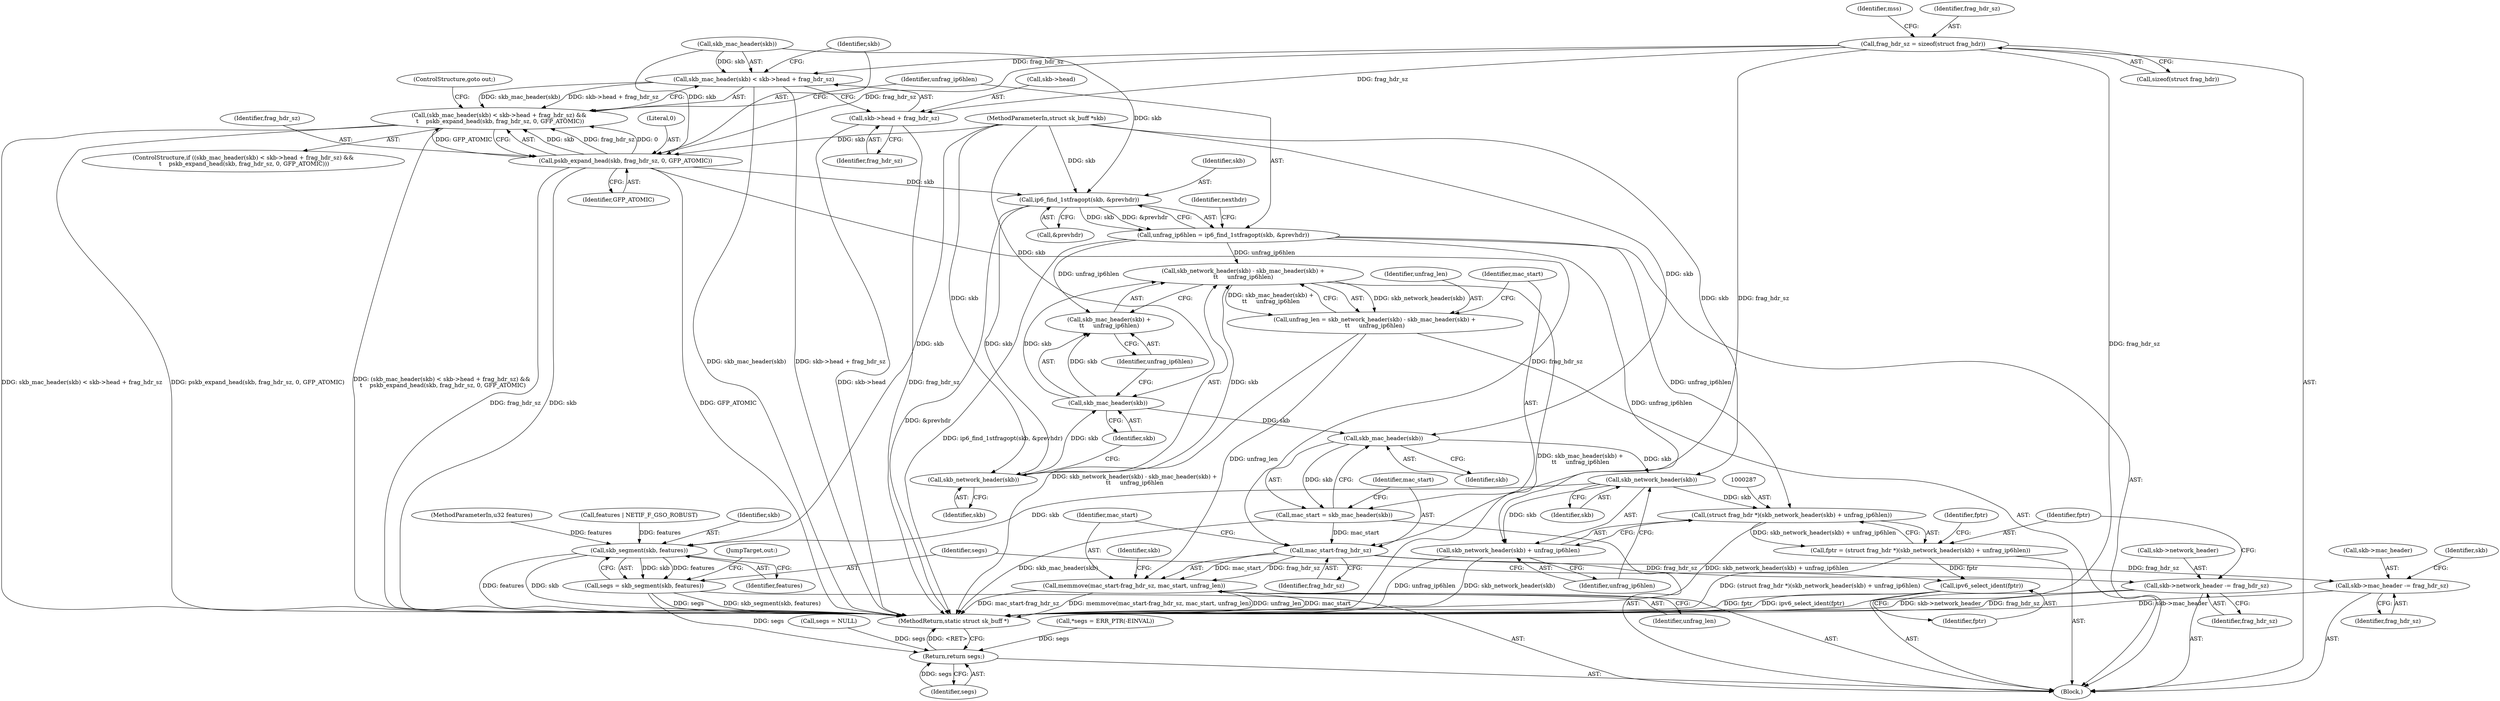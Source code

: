 digraph "0_linux_a9cf73ea7ff78f52662c8658d93c226effbbedde@API" {
"1000123" [label="(Call,frag_hdr_sz = sizeof(struct frag_hdr))"];
"1000227" [label="(Call,skb_mac_header(skb) < skb->head + frag_hdr_sz)"];
"1000226" [label="(Call,(skb_mac_header(skb) < skb->head + frag_hdr_sz) &&\n \t    pskb_expand_head(skb, frag_hdr_sz, 0, GFP_ATOMIC))"];
"1000230" [label="(Call,skb->head + frag_hdr_sz)"];
"1000235" [label="(Call,pskb_expand_head(skb, frag_hdr_sz, 0, GFP_ATOMIC))"];
"1000243" [label="(Call,ip6_find_1stfragopt(skb, &prevhdr))"];
"1000241" [label="(Call,unfrag_ip6hlen = ip6_find_1stfragopt(skb, &prevhdr))"];
"1000257" [label="(Call,skb_network_header(skb) - skb_mac_header(skb) +\n\t\t     unfrag_ip6hlen)"];
"1000255" [label="(Call,unfrag_len = skb_network_header(skb) - skb_mac_header(skb) +\n\t\t     unfrag_ip6hlen)"];
"1000268" [label="(Call,memmove(mac_start-frag_hdr_sz, mac_start, unfrag_len))"];
"1000260" [label="(Call,skb_mac_header(skb) +\n\t\t     unfrag_ip6hlen)"];
"1000286" [label="(Call,(struct frag_hdr *)(skb_network_header(skb) + unfrag_ip6hlen))"];
"1000284" [label="(Call,fptr = (struct frag_hdr *)(skb_network_header(skb) + unfrag_ip6hlen))"];
"1000302" [label="(Call,ipv6_select_ident(fptr))"];
"1000288" [label="(Call,skb_network_header(skb) + unfrag_ip6hlen)"];
"1000258" [label="(Call,skb_network_header(skb))"];
"1000261" [label="(Call,skb_mac_header(skb))"];
"1000266" [label="(Call,skb_mac_header(skb))"];
"1000264" [label="(Call,mac_start = skb_mac_header(skb))"];
"1000269" [label="(Call,mac_start-frag_hdr_sz)"];
"1000274" [label="(Call,skb->mac_header -= frag_hdr_sz)"];
"1000279" [label="(Call,skb->network_header -= frag_hdr_sz)"];
"1000289" [label="(Call,skb_network_header(skb))"];
"1000306" [label="(Call,skb_segment(skb, features))"];
"1000304" [label="(Call,segs = skb_segment(skb, features))"];
"1000310" [label="(Return,return segs;)"];
"1000290" [label="(Identifier,skb)"];
"1000268" [label="(Call,memmove(mac_start-frag_hdr_sz, mac_start, unfrag_len))"];
"1000270" [label="(Identifier,mac_start)"];
"1000256" [label="(Identifier,unfrag_len)"];
"1000130" [label="(Identifier,mss)"];
"1000123" [label="(Call,frag_hdr_sz = sizeof(struct frag_hdr))"];
"1000283" [label="(Identifier,frag_hdr_sz)"];
"1000146" [label="(Call,features | NETIF_F_GSO_ROBUST)"];
"1000242" [label="(Identifier,unfrag_ip6hlen)"];
"1000309" [label="(JumpTarget,out:)"];
"1000302" [label="(Call,ipv6_select_ident(fptr))"];
"1000311" [label="(Identifier,segs)"];
"1000286" [label="(Call,(struct frag_hdr *)(skb_network_header(skb) + unfrag_ip6hlen))"];
"1000241" [label="(Call,unfrag_ip6hlen = ip6_find_1stfragopt(skb, &prevhdr))"];
"1000240" [label="(ControlStructure,goto out;)"];
"1000278" [label="(Identifier,frag_hdr_sz)"];
"1000235" [label="(Call,pskb_expand_head(skb, frag_hdr_sz, 0, GFP_ATOMIC))"];
"1000285" [label="(Identifier,fptr)"];
"1000265" [label="(Identifier,mac_start)"];
"1000257" [label="(Call,skb_network_header(skb) - skb_mac_header(skb) +\n\t\t     unfrag_ip6hlen)"];
"1000236" [label="(Identifier,skb)"];
"1000237" [label="(Identifier,frag_hdr_sz)"];
"1000258" [label="(Call,skb_network_header(skb))"];
"1000234" [label="(Identifier,frag_hdr_sz)"];
"1000303" [label="(Identifier,fptr)"];
"1000304" [label="(Call,segs = skb_segment(skb, features))"];
"1000244" [label="(Identifier,skb)"];
"1000284" [label="(Call,fptr = (struct frag_hdr *)(skb_network_header(skb) + unfrag_ip6hlen))"];
"1000245" [label="(Call,&prevhdr)"];
"1000248" [label="(Identifier,nexthdr)"];
"1000269" [label="(Call,mac_start-frag_hdr_sz)"];
"1000305" [label="(Identifier,segs)"];
"1000271" [label="(Identifier,frag_hdr_sz)"];
"1000306" [label="(Call,skb_segment(skb, features))"];
"1000124" [label="(Identifier,frag_hdr_sz)"];
"1000226" [label="(Call,(skb_mac_header(skb) < skb->head + frag_hdr_sz) &&\n \t    pskb_expand_head(skb, frag_hdr_sz, 0, GFP_ATOMIC))"];
"1000288" [label="(Call,skb_network_header(skb) + unfrag_ip6hlen)"];
"1000273" [label="(Identifier,unfrag_len)"];
"1000261" [label="(Call,skb_mac_header(skb))"];
"1000230" [label="(Call,skb->head + frag_hdr_sz)"];
"1000275" [label="(Call,skb->mac_header)"];
"1000243" [label="(Call,ip6_find_1stfragopt(skb, &prevhdr))"];
"1000181" [label="(Call,segs = NULL)"];
"1000294" [label="(Identifier,fptr)"];
"1000312" [label="(MethodReturn,static struct sk_buff *)"];
"1000125" [label="(Call,sizeof(struct frag_hdr))"];
"1000281" [label="(Identifier,skb)"];
"1000108" [label="(Block,)"];
"1000255" [label="(Call,unfrag_len = skb_network_header(skb) - skb_mac_header(skb) +\n\t\t     unfrag_ip6hlen)"];
"1000289" [label="(Call,skb_network_header(skb))"];
"1000227" [label="(Call,skb_mac_header(skb) < skb->head + frag_hdr_sz)"];
"1000225" [label="(ControlStructure,if ((skb_mac_header(skb) < skb->head + frag_hdr_sz) &&\n \t    pskb_expand_head(skb, frag_hdr_sz, 0, GFP_ATOMIC)))"];
"1000276" [label="(Identifier,skb)"];
"1000263" [label="(Identifier,unfrag_ip6hlen)"];
"1000259" [label="(Identifier,skb)"];
"1000308" [label="(Identifier,features)"];
"1000307" [label="(Identifier,skb)"];
"1000106" [label="(MethodParameterIn,struct sk_buff *skb)"];
"1000267" [label="(Identifier,skb)"];
"1000274" [label="(Call,skb->mac_header -= frag_hdr_sz)"];
"1000231" [label="(Call,skb->head)"];
"1000238" [label="(Literal,0)"];
"1000291" [label="(Identifier,unfrag_ip6hlen)"];
"1000239" [label="(Identifier,GFP_ATOMIC)"];
"1000272" [label="(Identifier,mac_start)"];
"1000264" [label="(Call,mac_start = skb_mac_header(skb))"];
"1000279" [label="(Call,skb->network_header -= frag_hdr_sz)"];
"1000260" [label="(Call,skb_mac_header(skb) +\n\t\t     unfrag_ip6hlen)"];
"1000280" [label="(Call,skb->network_header)"];
"1000107" [label="(MethodParameterIn,u32 features)"];
"1000310" [label="(Return,return segs;)"];
"1000110" [label="(Call,*segs = ERR_PTR(-EINVAL))"];
"1000262" [label="(Identifier,skb)"];
"1000266" [label="(Call,skb_mac_header(skb))"];
"1000228" [label="(Call,skb_mac_header(skb))"];
"1000123" -> "1000108"  [label="AST: "];
"1000123" -> "1000125"  [label="CFG: "];
"1000124" -> "1000123"  [label="AST: "];
"1000125" -> "1000123"  [label="AST: "];
"1000130" -> "1000123"  [label="CFG: "];
"1000123" -> "1000312"  [label="DDG: frag_hdr_sz"];
"1000123" -> "1000227"  [label="DDG: frag_hdr_sz"];
"1000123" -> "1000230"  [label="DDG: frag_hdr_sz"];
"1000123" -> "1000235"  [label="DDG: frag_hdr_sz"];
"1000123" -> "1000269"  [label="DDG: frag_hdr_sz"];
"1000227" -> "1000226"  [label="AST: "];
"1000227" -> "1000230"  [label="CFG: "];
"1000228" -> "1000227"  [label="AST: "];
"1000230" -> "1000227"  [label="AST: "];
"1000236" -> "1000227"  [label="CFG: "];
"1000226" -> "1000227"  [label="CFG: "];
"1000227" -> "1000312"  [label="DDG: skb_mac_header(skb)"];
"1000227" -> "1000312"  [label="DDG: skb->head + frag_hdr_sz"];
"1000227" -> "1000226"  [label="DDG: skb_mac_header(skb)"];
"1000227" -> "1000226"  [label="DDG: skb->head + frag_hdr_sz"];
"1000228" -> "1000227"  [label="DDG: skb"];
"1000226" -> "1000225"  [label="AST: "];
"1000226" -> "1000235"  [label="CFG: "];
"1000235" -> "1000226"  [label="AST: "];
"1000240" -> "1000226"  [label="CFG: "];
"1000242" -> "1000226"  [label="CFG: "];
"1000226" -> "1000312"  [label="DDG: skb_mac_header(skb) < skb->head + frag_hdr_sz"];
"1000226" -> "1000312"  [label="DDG: pskb_expand_head(skb, frag_hdr_sz, 0, GFP_ATOMIC)"];
"1000226" -> "1000312"  [label="DDG: (skb_mac_header(skb) < skb->head + frag_hdr_sz) &&\n \t    pskb_expand_head(skb, frag_hdr_sz, 0, GFP_ATOMIC)"];
"1000235" -> "1000226"  [label="DDG: skb"];
"1000235" -> "1000226"  [label="DDG: frag_hdr_sz"];
"1000235" -> "1000226"  [label="DDG: 0"];
"1000235" -> "1000226"  [label="DDG: GFP_ATOMIC"];
"1000230" -> "1000234"  [label="CFG: "];
"1000231" -> "1000230"  [label="AST: "];
"1000234" -> "1000230"  [label="AST: "];
"1000230" -> "1000312"  [label="DDG: skb->head"];
"1000230" -> "1000312"  [label="DDG: frag_hdr_sz"];
"1000235" -> "1000239"  [label="CFG: "];
"1000236" -> "1000235"  [label="AST: "];
"1000237" -> "1000235"  [label="AST: "];
"1000238" -> "1000235"  [label="AST: "];
"1000239" -> "1000235"  [label="AST: "];
"1000235" -> "1000312"  [label="DDG: frag_hdr_sz"];
"1000235" -> "1000312"  [label="DDG: skb"];
"1000235" -> "1000312"  [label="DDG: GFP_ATOMIC"];
"1000228" -> "1000235"  [label="DDG: skb"];
"1000106" -> "1000235"  [label="DDG: skb"];
"1000235" -> "1000243"  [label="DDG: skb"];
"1000235" -> "1000269"  [label="DDG: frag_hdr_sz"];
"1000243" -> "1000241"  [label="AST: "];
"1000243" -> "1000245"  [label="CFG: "];
"1000244" -> "1000243"  [label="AST: "];
"1000245" -> "1000243"  [label="AST: "];
"1000241" -> "1000243"  [label="CFG: "];
"1000243" -> "1000312"  [label="DDG: &prevhdr"];
"1000243" -> "1000241"  [label="DDG: skb"];
"1000243" -> "1000241"  [label="DDG: &prevhdr"];
"1000228" -> "1000243"  [label="DDG: skb"];
"1000106" -> "1000243"  [label="DDG: skb"];
"1000243" -> "1000258"  [label="DDG: skb"];
"1000241" -> "1000108"  [label="AST: "];
"1000242" -> "1000241"  [label="AST: "];
"1000248" -> "1000241"  [label="CFG: "];
"1000241" -> "1000312"  [label="DDG: ip6_find_1stfragopt(skb, &prevhdr)"];
"1000241" -> "1000257"  [label="DDG: unfrag_ip6hlen"];
"1000241" -> "1000260"  [label="DDG: unfrag_ip6hlen"];
"1000241" -> "1000286"  [label="DDG: unfrag_ip6hlen"];
"1000241" -> "1000288"  [label="DDG: unfrag_ip6hlen"];
"1000257" -> "1000255"  [label="AST: "];
"1000257" -> "1000260"  [label="CFG: "];
"1000258" -> "1000257"  [label="AST: "];
"1000260" -> "1000257"  [label="AST: "];
"1000255" -> "1000257"  [label="CFG: "];
"1000257" -> "1000312"  [label="DDG: skb_mac_header(skb) +\n\t\t     unfrag_ip6hlen"];
"1000257" -> "1000255"  [label="DDG: skb_network_header(skb)"];
"1000257" -> "1000255"  [label="DDG: skb_mac_header(skb) +\n\t\t     unfrag_ip6hlen"];
"1000258" -> "1000257"  [label="DDG: skb"];
"1000261" -> "1000257"  [label="DDG: skb"];
"1000255" -> "1000108"  [label="AST: "];
"1000256" -> "1000255"  [label="AST: "];
"1000265" -> "1000255"  [label="CFG: "];
"1000255" -> "1000312"  [label="DDG: skb_network_header(skb) - skb_mac_header(skb) +\n\t\t     unfrag_ip6hlen"];
"1000255" -> "1000268"  [label="DDG: unfrag_len"];
"1000268" -> "1000108"  [label="AST: "];
"1000268" -> "1000273"  [label="CFG: "];
"1000269" -> "1000268"  [label="AST: "];
"1000272" -> "1000268"  [label="AST: "];
"1000273" -> "1000268"  [label="AST: "];
"1000276" -> "1000268"  [label="CFG: "];
"1000268" -> "1000312"  [label="DDG: mac_start-frag_hdr_sz"];
"1000268" -> "1000312"  [label="DDG: memmove(mac_start-frag_hdr_sz, mac_start, unfrag_len)"];
"1000268" -> "1000312"  [label="DDG: unfrag_len"];
"1000268" -> "1000312"  [label="DDG: mac_start"];
"1000269" -> "1000268"  [label="DDG: mac_start"];
"1000269" -> "1000268"  [label="DDG: frag_hdr_sz"];
"1000260" -> "1000263"  [label="CFG: "];
"1000261" -> "1000260"  [label="AST: "];
"1000263" -> "1000260"  [label="AST: "];
"1000261" -> "1000260"  [label="DDG: skb"];
"1000286" -> "1000284"  [label="AST: "];
"1000286" -> "1000288"  [label="CFG: "];
"1000287" -> "1000286"  [label="AST: "];
"1000288" -> "1000286"  [label="AST: "];
"1000284" -> "1000286"  [label="CFG: "];
"1000286" -> "1000312"  [label="DDG: skb_network_header(skb) + unfrag_ip6hlen"];
"1000286" -> "1000284"  [label="DDG: skb_network_header(skb) + unfrag_ip6hlen"];
"1000289" -> "1000286"  [label="DDG: skb"];
"1000284" -> "1000108"  [label="AST: "];
"1000285" -> "1000284"  [label="AST: "];
"1000294" -> "1000284"  [label="CFG: "];
"1000284" -> "1000312"  [label="DDG: (struct frag_hdr *)(skb_network_header(skb) + unfrag_ip6hlen)"];
"1000284" -> "1000302"  [label="DDG: fptr"];
"1000302" -> "1000108"  [label="AST: "];
"1000302" -> "1000303"  [label="CFG: "];
"1000303" -> "1000302"  [label="AST: "];
"1000305" -> "1000302"  [label="CFG: "];
"1000302" -> "1000312"  [label="DDG: fptr"];
"1000302" -> "1000312"  [label="DDG: ipv6_select_ident(fptr)"];
"1000288" -> "1000291"  [label="CFG: "];
"1000289" -> "1000288"  [label="AST: "];
"1000291" -> "1000288"  [label="AST: "];
"1000288" -> "1000312"  [label="DDG: unfrag_ip6hlen"];
"1000288" -> "1000312"  [label="DDG: skb_network_header(skb)"];
"1000289" -> "1000288"  [label="DDG: skb"];
"1000258" -> "1000259"  [label="CFG: "];
"1000259" -> "1000258"  [label="AST: "];
"1000262" -> "1000258"  [label="CFG: "];
"1000106" -> "1000258"  [label="DDG: skb"];
"1000258" -> "1000261"  [label="DDG: skb"];
"1000261" -> "1000262"  [label="CFG: "];
"1000262" -> "1000261"  [label="AST: "];
"1000263" -> "1000261"  [label="CFG: "];
"1000106" -> "1000261"  [label="DDG: skb"];
"1000261" -> "1000266"  [label="DDG: skb"];
"1000266" -> "1000264"  [label="AST: "];
"1000266" -> "1000267"  [label="CFG: "];
"1000267" -> "1000266"  [label="AST: "];
"1000264" -> "1000266"  [label="CFG: "];
"1000266" -> "1000264"  [label="DDG: skb"];
"1000106" -> "1000266"  [label="DDG: skb"];
"1000266" -> "1000289"  [label="DDG: skb"];
"1000264" -> "1000108"  [label="AST: "];
"1000265" -> "1000264"  [label="AST: "];
"1000270" -> "1000264"  [label="CFG: "];
"1000264" -> "1000312"  [label="DDG: skb_mac_header(skb)"];
"1000264" -> "1000269"  [label="DDG: mac_start"];
"1000269" -> "1000271"  [label="CFG: "];
"1000270" -> "1000269"  [label="AST: "];
"1000271" -> "1000269"  [label="AST: "];
"1000272" -> "1000269"  [label="CFG: "];
"1000269" -> "1000274"  [label="DDG: frag_hdr_sz"];
"1000269" -> "1000279"  [label="DDG: frag_hdr_sz"];
"1000274" -> "1000108"  [label="AST: "];
"1000274" -> "1000278"  [label="CFG: "];
"1000275" -> "1000274"  [label="AST: "];
"1000278" -> "1000274"  [label="AST: "];
"1000281" -> "1000274"  [label="CFG: "];
"1000274" -> "1000312"  [label="DDG: skb->mac_header"];
"1000279" -> "1000108"  [label="AST: "];
"1000279" -> "1000283"  [label="CFG: "];
"1000280" -> "1000279"  [label="AST: "];
"1000283" -> "1000279"  [label="AST: "];
"1000285" -> "1000279"  [label="CFG: "];
"1000279" -> "1000312"  [label="DDG: skb->network_header"];
"1000279" -> "1000312"  [label="DDG: frag_hdr_sz"];
"1000289" -> "1000290"  [label="CFG: "];
"1000290" -> "1000289"  [label="AST: "];
"1000291" -> "1000289"  [label="CFG: "];
"1000106" -> "1000289"  [label="DDG: skb"];
"1000289" -> "1000306"  [label="DDG: skb"];
"1000306" -> "1000304"  [label="AST: "];
"1000306" -> "1000308"  [label="CFG: "];
"1000307" -> "1000306"  [label="AST: "];
"1000308" -> "1000306"  [label="AST: "];
"1000304" -> "1000306"  [label="CFG: "];
"1000306" -> "1000312"  [label="DDG: skb"];
"1000306" -> "1000312"  [label="DDG: features"];
"1000306" -> "1000304"  [label="DDG: skb"];
"1000306" -> "1000304"  [label="DDG: features"];
"1000106" -> "1000306"  [label="DDG: skb"];
"1000146" -> "1000306"  [label="DDG: features"];
"1000107" -> "1000306"  [label="DDG: features"];
"1000304" -> "1000108"  [label="AST: "];
"1000305" -> "1000304"  [label="AST: "];
"1000309" -> "1000304"  [label="CFG: "];
"1000304" -> "1000312"  [label="DDG: segs"];
"1000304" -> "1000312"  [label="DDG: skb_segment(skb, features)"];
"1000304" -> "1000310"  [label="DDG: segs"];
"1000310" -> "1000108"  [label="AST: "];
"1000310" -> "1000311"  [label="CFG: "];
"1000311" -> "1000310"  [label="AST: "];
"1000312" -> "1000310"  [label="CFG: "];
"1000310" -> "1000312"  [label="DDG: <RET>"];
"1000311" -> "1000310"  [label="DDG: segs"];
"1000181" -> "1000310"  [label="DDG: segs"];
"1000110" -> "1000310"  [label="DDG: segs"];
}
